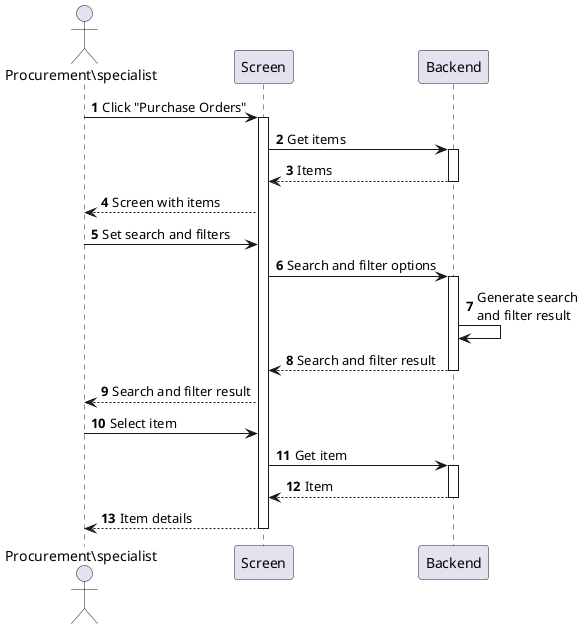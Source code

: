@startuml purchase-requisition-view
autonumber

actor "Procurement\specialist" as a
participant Screen as f
participant Backend as b

a -> f : Click "Purchase Orders"
activate f
f -> b : Get items
activate b
return Items
f --> a : Screen with items
a -> f : Set search and filters
f -> b : Search and filter options
activate b
b -> b : Generate search\nand filter result
return Search and filter result
f --> a : Search and filter result
a -> f : Select item
f -> b : Get item
activate b
return Item
return Item details
@enduml